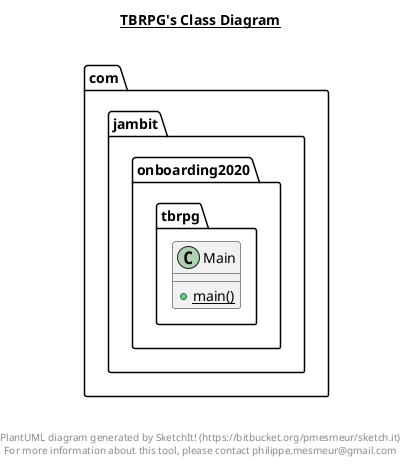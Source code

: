 @startuml

title __TBRPG's Class Diagram__\n

  namespace com.jambit.onboarding2020.tbrpg {
    class com.jambit.onboarding2020.tbrpg.Main {
        {static} + main()
    }
  }
  



right footer


PlantUML diagram generated by SketchIt! (https://bitbucket.org/pmesmeur/sketch.it)
For more information about this tool, please contact philippe.mesmeur@gmail.com
endfooter

@enduml

